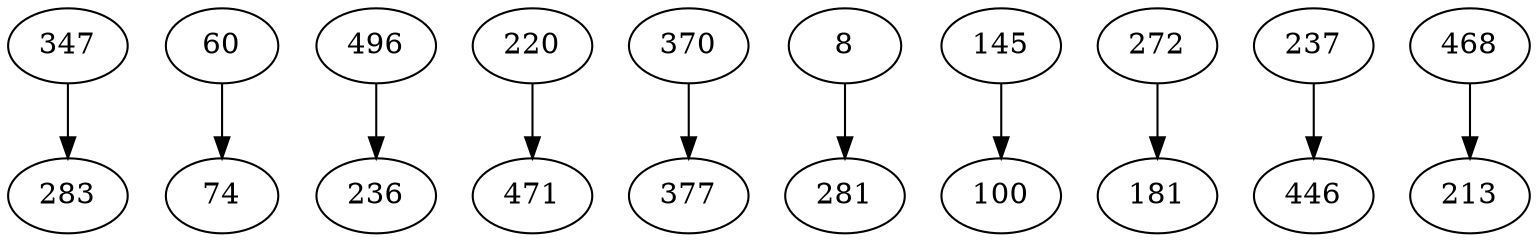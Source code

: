 digraph X {
347 -> 283;
60 -> 74;
496 -> 236;
220 -> 471;
370 -> 377;
8 -> 281;
145 -> 100;
272 -> 181;
237 -> 446;
468 -> 213;
}
